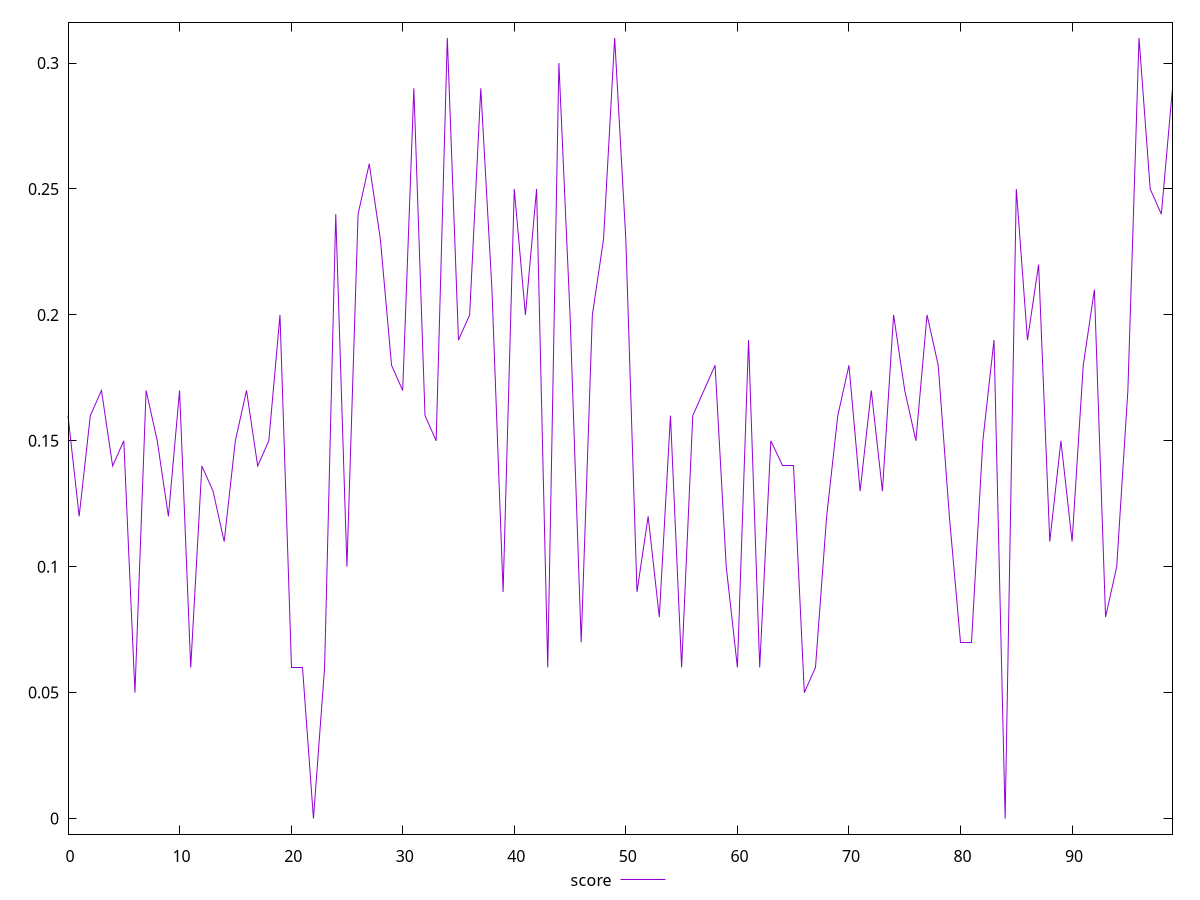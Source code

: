 reset

$score <<EOF
0 0.16
1 0.12
2 0.16
3 0.17
4 0.14
5 0.15
6 0.05
7 0.17
8 0.15
9 0.12
10 0.17
11 0.06
12 0.14
13 0.13
14 0.11
15 0.15
16 0.17
17 0.14
18 0.15
19 0.2
20 0.06
21 0.06
22 0
23 0.06
24 0.24
25 0.1
26 0.24
27 0.26
28 0.23
29 0.18
30 0.17
31 0.29
32 0.16
33 0.15
34 0.31
35 0.19
36 0.2
37 0.29
38 0.21
39 0.09
40 0.25
41 0.2
42 0.25
43 0.06
44 0.3
45 0.2
46 0.07
47 0.2
48 0.23
49 0.31
50 0.23
51 0.09
52 0.12
53 0.08
54 0.16
55 0.06
56 0.16
57 0.17
58 0.18
59 0.1
60 0.06
61 0.19
62 0.06
63 0.15
64 0.14
65 0.14
66 0.05
67 0.06
68 0.12
69 0.16
70 0.18
71 0.13
72 0.17
73 0.13
74 0.2
75 0.17
76 0.15
77 0.2
78 0.18
79 0.12
80 0.07
81 0.07
82 0.15
83 0.19
84 0
85 0.25
86 0.19
87 0.22
88 0.11
89 0.15
90 0.11
91 0.18
92 0.21
93 0.08
94 0.1
95 0.17
96 0.31
97 0.25
98 0.24
99 0.29
EOF

set key outside below
set xrange [0:99]
set yrange [-0.0062:0.3162]
set trange [-0.0062:0.3162]
set terminal svg size 640, 500 enhanced background rgb 'white'
set output "reprap/speed-index/samples/pages+cached+noexternal+nomedia/score/values.svg"

plot $score title "score" with line

reset
